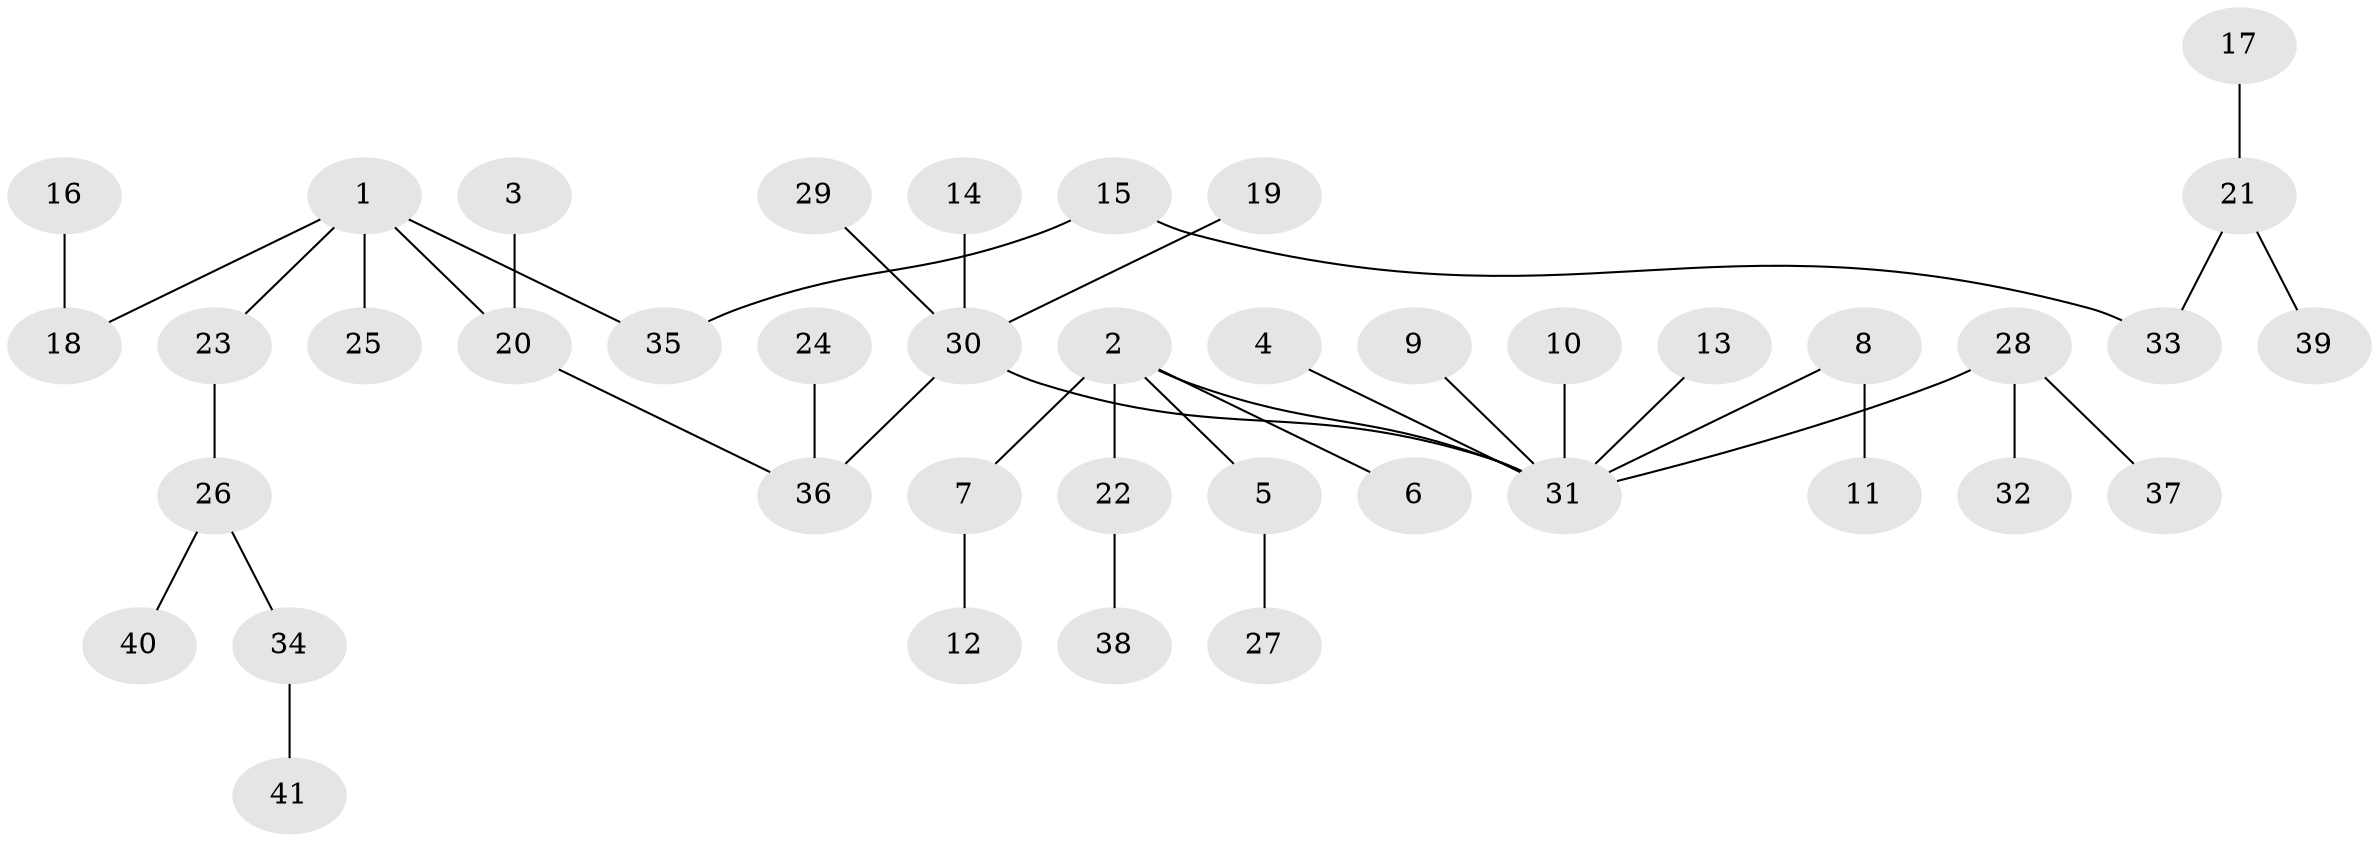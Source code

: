 // original degree distribution, {6: 0.012195121951219513, 3: 0.0975609756097561, 5: 0.036585365853658534, 7: 0.012195121951219513, 2: 0.2804878048780488, 4: 0.07317073170731707, 1: 0.4878048780487805}
// Generated by graph-tools (version 1.1) at 2025/26/03/09/25 03:26:27]
// undirected, 41 vertices, 40 edges
graph export_dot {
graph [start="1"]
  node [color=gray90,style=filled];
  1;
  2;
  3;
  4;
  5;
  6;
  7;
  8;
  9;
  10;
  11;
  12;
  13;
  14;
  15;
  16;
  17;
  18;
  19;
  20;
  21;
  22;
  23;
  24;
  25;
  26;
  27;
  28;
  29;
  30;
  31;
  32;
  33;
  34;
  35;
  36;
  37;
  38;
  39;
  40;
  41;
  1 -- 18 [weight=1.0];
  1 -- 20 [weight=1.0];
  1 -- 23 [weight=1.0];
  1 -- 25 [weight=1.0];
  1 -- 35 [weight=1.0];
  2 -- 5 [weight=1.0];
  2 -- 6 [weight=1.0];
  2 -- 7 [weight=1.0];
  2 -- 22 [weight=1.0];
  2 -- 31 [weight=1.0];
  3 -- 20 [weight=1.0];
  4 -- 31 [weight=1.0];
  5 -- 27 [weight=1.0];
  7 -- 12 [weight=1.0];
  8 -- 11 [weight=1.0];
  8 -- 31 [weight=1.0];
  9 -- 31 [weight=1.0];
  10 -- 31 [weight=1.0];
  13 -- 31 [weight=1.0];
  14 -- 30 [weight=1.0];
  15 -- 33 [weight=1.0];
  15 -- 35 [weight=1.0];
  16 -- 18 [weight=1.0];
  17 -- 21 [weight=1.0];
  19 -- 30 [weight=1.0];
  20 -- 36 [weight=1.0];
  21 -- 33 [weight=1.0];
  21 -- 39 [weight=1.0];
  22 -- 38 [weight=1.0];
  23 -- 26 [weight=1.0];
  24 -- 36 [weight=1.0];
  26 -- 34 [weight=1.0];
  26 -- 40 [weight=1.0];
  28 -- 31 [weight=1.0];
  28 -- 32 [weight=1.0];
  28 -- 37 [weight=1.0];
  29 -- 30 [weight=1.0];
  30 -- 31 [weight=1.0];
  30 -- 36 [weight=1.0];
  34 -- 41 [weight=1.0];
}
